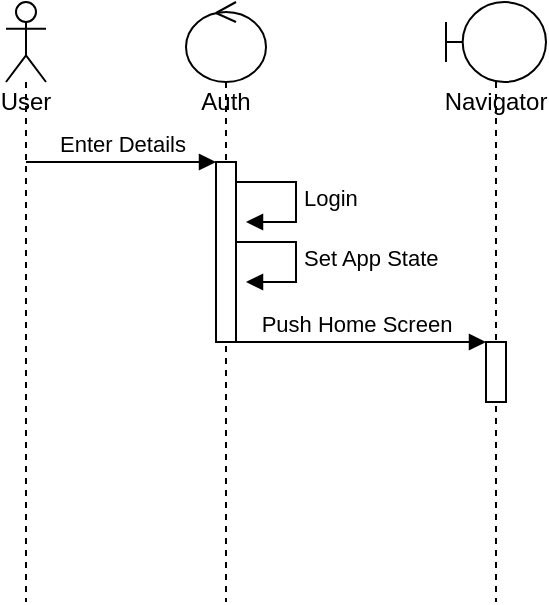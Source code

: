 <mxfile>
    <diagram id="xAclrPg51hx2_NuKB_me" name="Page-1">
        <mxGraphModel dx="414" dy="644" grid="1" gridSize="10" guides="1" tooltips="1" connect="1" arrows="1" fold="1" page="1" pageScale="1" pageWidth="827" pageHeight="1169" math="0" shadow="0">
            <root>
                <mxCell id="0"/>
                <mxCell id="1" parent="0"/>
                <mxCell id="3" value="User" style="shape=umlLifeline;participant=umlActor;perimeter=lifelinePerimeter;whiteSpace=wrap;html=1;container=1;collapsible=0;recursiveResize=0;verticalAlign=top;spacingTop=36;outlineConnect=0;" vertex="1" parent="1">
                    <mxGeometry x="30" y="50" width="20" height="300" as="geometry"/>
                </mxCell>
                <mxCell id="4" value="Auth" style="shape=umlLifeline;participant=umlControl;perimeter=lifelinePerimeter;whiteSpace=wrap;html=1;container=1;collapsible=0;recursiveResize=0;verticalAlign=top;spacingTop=36;outlineConnect=0;" vertex="1" parent="1">
                    <mxGeometry x="120" y="50" width="40" height="300" as="geometry"/>
                </mxCell>
                <mxCell id="5" value="" style="html=1;points=[];perimeter=orthogonalPerimeter;" vertex="1" parent="4">
                    <mxGeometry x="15" y="80" width="10" height="90" as="geometry"/>
                </mxCell>
                <mxCell id="6" value="Enter Details" style="html=1;verticalAlign=bottom;endArrow=block;" edge="1" parent="1" source="3" target="5">
                    <mxGeometry width="80" relative="1" as="geometry">
                        <mxPoint x="40" y="150" as="sourcePoint"/>
                        <mxPoint x="120" y="150" as="targetPoint"/>
                        <Array as="points">
                            <mxPoint x="120" y="130"/>
                        </Array>
                    </mxGeometry>
                </mxCell>
                <mxCell id="8" value="Navigator" style="shape=umlLifeline;participant=umlBoundary;perimeter=lifelinePerimeter;whiteSpace=wrap;html=1;container=1;collapsible=0;recursiveResize=0;verticalAlign=top;spacingTop=36;outlineConnect=0;" vertex="1" parent="1">
                    <mxGeometry x="250" y="50" width="50" height="300" as="geometry"/>
                </mxCell>
                <mxCell id="9" value="" style="html=1;points=[];perimeter=orthogonalPerimeter;" vertex="1" parent="8">
                    <mxGeometry x="20" y="170" width="10" height="30" as="geometry"/>
                </mxCell>
                <mxCell id="7" value="Push Home Screen" style="html=1;verticalAlign=bottom;endArrow=block;" edge="1" parent="1">
                    <mxGeometry width="80" relative="1" as="geometry">
                        <mxPoint x="140" y="220" as="sourcePoint"/>
                        <mxPoint x="270" y="220" as="targetPoint"/>
                        <Array as="points">
                            <mxPoint x="220.5" y="220"/>
                        </Array>
                    </mxGeometry>
                </mxCell>
                <mxCell id="12" value="Login" style="edgeStyle=orthogonalEdgeStyle;html=1;align=left;spacingLeft=2;endArrow=block;rounded=0;entryX=1;entryY=0;" edge="1" parent="1">
                    <mxGeometry relative="1" as="geometry">
                        <mxPoint x="145" y="140" as="sourcePoint"/>
                        <Array as="points">
                            <mxPoint x="175" y="140"/>
                        </Array>
                        <mxPoint x="150" y="160" as="targetPoint"/>
                    </mxGeometry>
                </mxCell>
                <mxCell id="13" value="Set App State" style="edgeStyle=orthogonalEdgeStyle;html=1;align=left;spacingLeft=2;endArrow=block;rounded=0;entryX=1;entryY=0;" edge="1" parent="1">
                    <mxGeometry relative="1" as="geometry">
                        <mxPoint x="145" y="170" as="sourcePoint"/>
                        <Array as="points">
                            <mxPoint x="175" y="170"/>
                            <mxPoint x="175" y="190"/>
                        </Array>
                        <mxPoint x="150" y="190" as="targetPoint"/>
                    </mxGeometry>
                </mxCell>
            </root>
        </mxGraphModel>
    </diagram>
</mxfile>